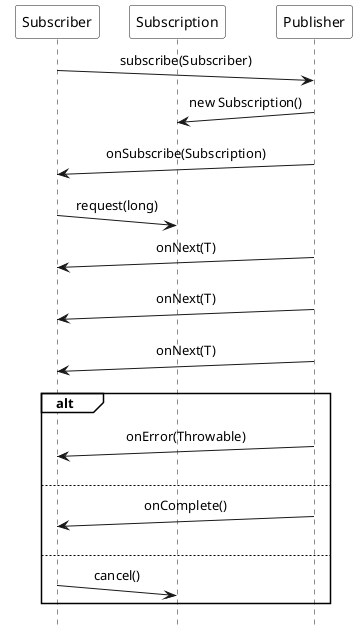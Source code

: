 @startuml

scale 1.0
hide footbox

!pragma teoz true

skinparam monochrome true
skinparam defaultFontName Source Sans Pro
skinparam sequenceMessageAlign center
skinparam participantBackgroundColor #white
skinparam noteBackgroundColor #white
skinparam sequenceGroupBackgroundColor #white
skinparam participantPadding 10

participant Subscriber
participant Subscription
participant Publisher

Subscriber ->(10) Publisher : subscribe(Subscriber)
Publisher ->(10) Subscription : new Subscription()
Publisher ->(10) Subscriber : onSubscribe(Subscription)

Subscriber ->(10) Subscription : request(long)

Publisher ->(10) Subscriber : onNext(T)
Publisher ->(10) Subscriber : onNext(T)
Publisher ->(10) Subscriber : onNext(T)

alt
    Publisher ->(10) Subscriber : onError(Throwable)
else
    Publisher ->(10) Subscriber : onComplete()
else
    Subscriber ->(10) Subscription : cancel()
end

@enduml
